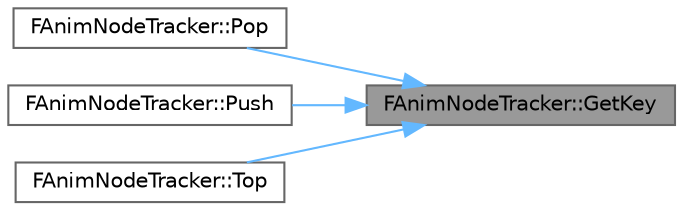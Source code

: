digraph "FAnimNodeTracker::GetKey"
{
 // INTERACTIVE_SVG=YES
 // LATEX_PDF_SIZE
  bgcolor="transparent";
  edge [fontname=Helvetica,fontsize=10,labelfontname=Helvetica,labelfontsize=10];
  node [fontname=Helvetica,fontsize=10,shape=box,height=0.2,width=0.4];
  rankdir="RL";
  Node1 [id="Node000001",label="FAnimNodeTracker::GetKey",height=0.2,width=0.4,color="gray40", fillcolor="grey60", style="filled", fontcolor="black",tooltip=" "];
  Node1 -> Node2 [id="edge1_Node000001_Node000002",dir="back",color="steelblue1",style="solid",tooltip=" "];
  Node2 [id="Node000002",label="FAnimNodeTracker::Pop",height=0.2,width=0.4,color="grey40", fillcolor="white", style="filled",URL="$d5/d77/structFAnimNodeTracker.html#ad1cf5f99f35f592944ac01701e68ad87",tooltip=" "];
  Node1 -> Node3 [id="edge2_Node000001_Node000003",dir="back",color="steelblue1",style="solid",tooltip=" "];
  Node3 [id="Node000003",label="FAnimNodeTracker::Push",height=0.2,width=0.4,color="grey40", fillcolor="white", style="filled",URL="$d5/d77/structFAnimNodeTracker.html#abf83ca6d9d1134a87f2e7fe0934ac8a5",tooltip=" "];
  Node1 -> Node4 [id="edge3_Node000001_Node000004",dir="back",color="steelblue1",style="solid",tooltip=" "];
  Node4 [id="Node000004",label="FAnimNodeTracker::Top",height=0.2,width=0.4,color="grey40", fillcolor="white", style="filled",URL="$d5/d77/structFAnimNodeTracker.html#a56f12b73b2471b1699b201e4b6285616",tooltip=" "];
}
